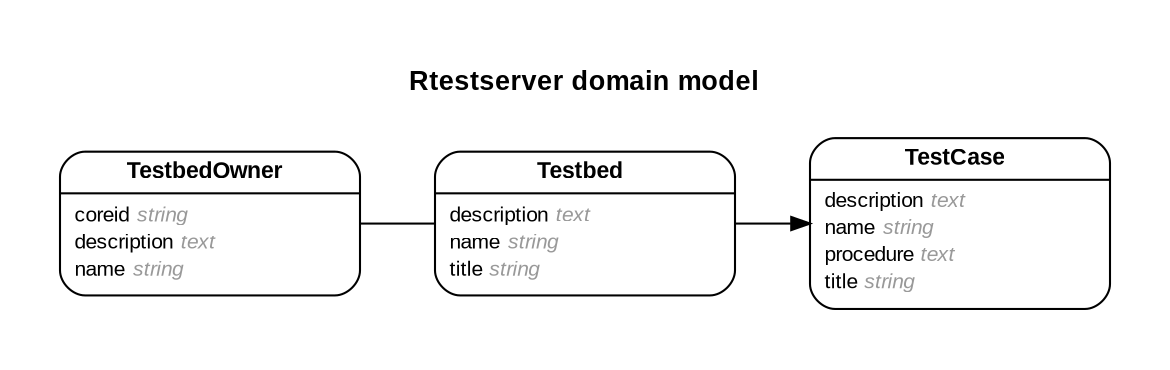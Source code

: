 digraph Rtestserver {
rankdir = "LR";
ranksep = "0.5";
nodesep = "0.4";
pad = "0.4,0.4";
margin = "0,0";
concentrate = "true";
labelloc = "t";
fontsize = "13";
fontname = "Arial Bold";
node[ shape  =  "Mrecord" , fontsize  =  "10" , fontname  =  "Arial" , margin  =  "0.07,0.05" , penwidth  =  "1.0"];
edge[ fontname  =  "Arial" , fontsize  =  "7" , dir  =  "both" , arrowsize  =  "0.9" , penwidth  =  "1.0" , labelangle  =  "32" , labeldistance  =  "1.8"];
label = "Rtestserver domain model\n\n";
m_TestCase [label = <<table border="0" align="center" cellspacing="0.5" cellpadding="0" width="134">
  <tr><td align="center" valign="bottom" width="130"><font face="Arial Bold" point-size="11">TestCase</font></td></tr>
</table>
|
<table border="0" align="left" cellspacing="2" cellpadding="0" width="134">
  <tr><td align="left" width="130" port="description">description <font face="Arial Italic" color="grey60">text</font></td></tr>
  <tr><td align="left" width="130" port="name">name <font face="Arial Italic" color="grey60">string</font></td></tr>
  <tr><td align="left" width="130" port="procedure">procedure <font face="Arial Italic" color="grey60">text</font></td></tr>
  <tr><td align="left" width="130" port="title">title <font face="Arial Italic" color="grey60">string</font></td></tr>
</table>
>];
m_Testbed [label = <<table border="0" align="center" cellspacing="0.5" cellpadding="0" width="134">
  <tr><td align="center" valign="bottom" width="130"><font face="Arial Bold" point-size="11">Testbed</font></td></tr>
</table>
|
<table border="0" align="left" cellspacing="2" cellpadding="0" width="134">
  <tr><td align="left" width="130" port="description">description <font face="Arial Italic" color="grey60">text</font></td></tr>
  <tr><td align="left" width="130" port="name">name <font face="Arial Italic" color="grey60">string</font></td></tr>
  <tr><td align="left" width="130" port="title">title <font face="Arial Italic" color="grey60">string</font></td></tr>
</table>
>];
m_TestbedOwner [label = <<table border="0" align="center" cellspacing="0.5" cellpadding="0" width="134">
  <tr><td align="center" valign="bottom" width="130"><font face="Arial Bold" point-size="11">TestbedOwner</font></td></tr>
</table>
|
<table border="0" align="left" cellspacing="2" cellpadding="0" width="134">
  <tr><td align="left" width="130" port="coreid">coreid <font face="Arial Italic" color="grey60">string</font></td></tr>
  <tr><td align="left" width="130" port="description">description <font face="Arial Italic" color="grey60">text</font></td></tr>
  <tr><td align="left" width="130" port="name">name <font face="Arial Italic" color="grey60">string</font></td></tr>
</table>
>];
  m_Testbed -> m_TestCase [arrowhead = "normal", arrowtail = "none", weight = "1"];
  m_TestbedOwner -> m_Testbed [arrowhead = "none", arrowtail = "none", weight = "1"];
}
